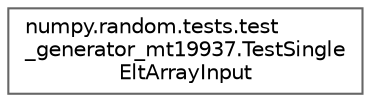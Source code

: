 digraph "Graphical Class Hierarchy"
{
 // LATEX_PDF_SIZE
  bgcolor="transparent";
  edge [fontname=Helvetica,fontsize=10,labelfontname=Helvetica,labelfontsize=10];
  node [fontname=Helvetica,fontsize=10,shape=box,height=0.2,width=0.4];
  rankdir="LR";
  Node0 [id="Node000000",label="numpy.random.tests.test\l_generator_mt19937.TestSingle\lEltArrayInput",height=0.2,width=0.4,color="grey40", fillcolor="white", style="filled",URL="$d4/ddf/classnumpy_1_1random_1_1tests_1_1test__generator__mt19937_1_1TestSingleEltArrayInput.html",tooltip=" "];
}
